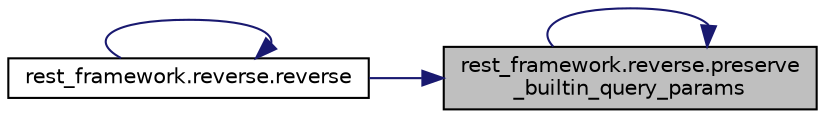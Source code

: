digraph "rest_framework.reverse.preserve_builtin_query_params"
{
 // LATEX_PDF_SIZE
  edge [fontname="Helvetica",fontsize="10",labelfontname="Helvetica",labelfontsize="10"];
  node [fontname="Helvetica",fontsize="10",shape=record];
  rankdir="RL";
  Node1 [label="rest_framework.reverse.preserve\l_builtin_query_params",height=0.2,width=0.4,color="black", fillcolor="grey75", style="filled", fontcolor="black",tooltip=" "];
  Node1 -> Node1 [dir="back",color="midnightblue",fontsize="10",style="solid",fontname="Helvetica"];
  Node1 -> Node2 [dir="back",color="midnightblue",fontsize="10",style="solid",fontname="Helvetica"];
  Node2 [label="rest_framework.reverse.reverse",height=0.2,width=0.4,color="black", fillcolor="white", style="filled",URL="$da/d8b/namespacerest__framework_1_1reverse.html#ad19daf1b0bc671ce78d4d578143191ab",tooltip=" "];
  Node2 -> Node2 [dir="back",color="midnightblue",fontsize="10",style="solid",fontname="Helvetica"];
}
